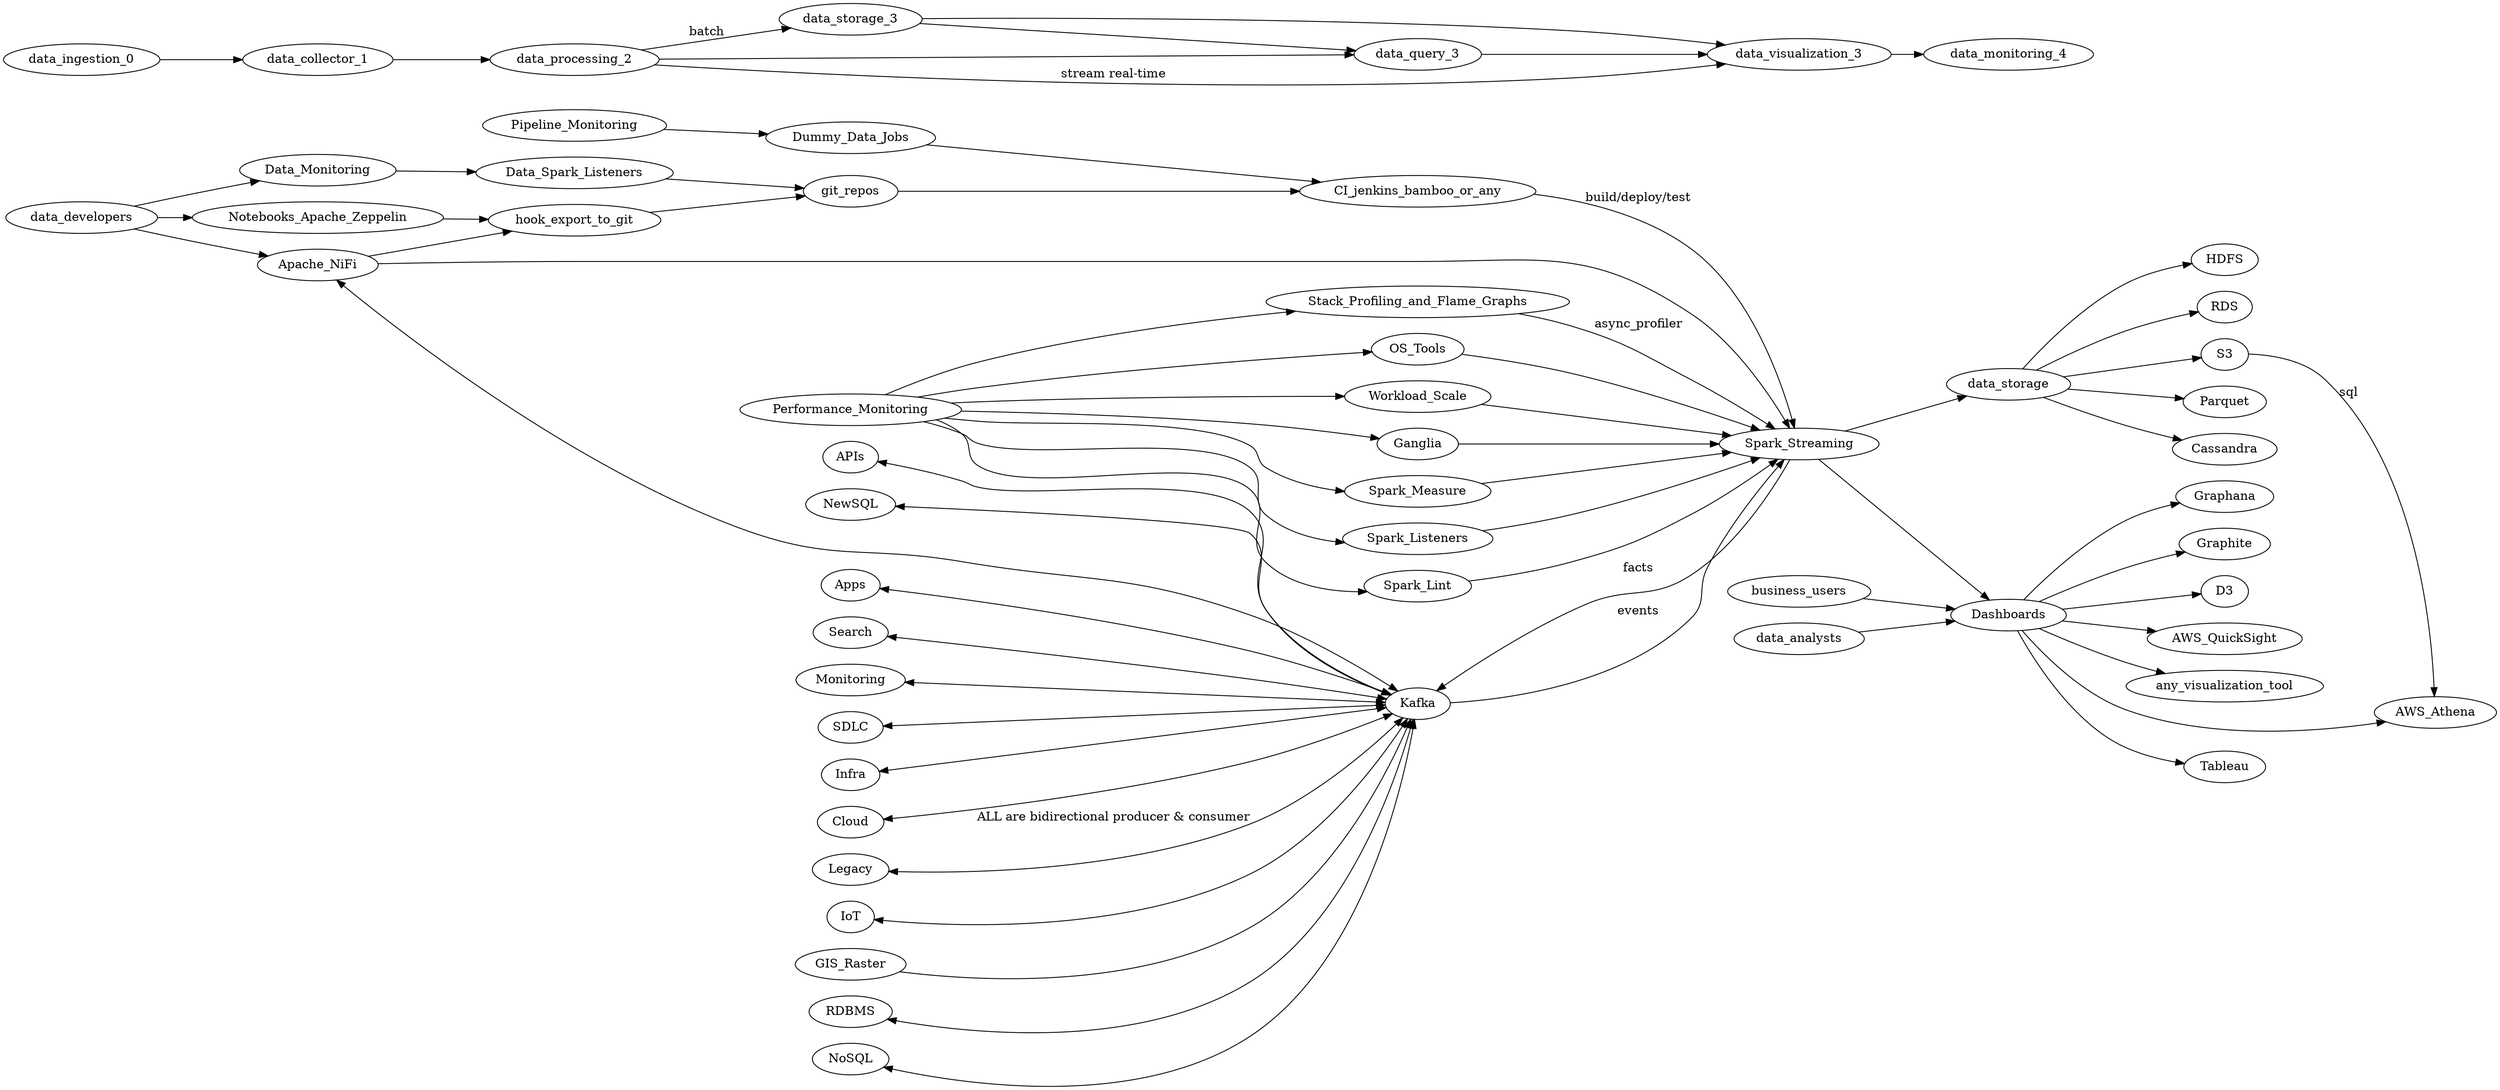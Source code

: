 digraph datapipeline {
    rankdir=LR;

    subgraph datapipeline_technical {

    #Sources - E
    APIs -> Kafka [dir="both"]

    RDBMS -> Kafka [dir="both"]
    NoSQL -> Kafka [dir="both"]
    NewSQL -> Kafka [dir="both"]
    Apps -> Kafka [dir="both"]
    Search -> Kafka [dir="both"]
    Monitoring -> Kafka [dir="both"]
    SDLC -> Kafka [dir="both"]
    Infra -> Kafka [dir="both"]
    Cloud -> Kafka [dir="both"]
    Legacy -> Kafka [dir="both" label="ALL are bidirectional producer & consumer"]
    IoT -> Kafka [dir="both"]
    GIS_Raster -> Kafka

    data_developers -> Notebooks_Apache_Zeppelin
    data_developers -> Apache_NiFi
    Notebooks_Apache_Zeppelin -> hook_export_to_git
    Apache_NiFi -> hook_export_to_git
    hook_export_to_git -> git_repos
    git_repos -> CI_jenkins_bamboo_or_any
    CI_jenkins_bamboo_or_any -> Spark_Streaming [label="build/deploy/test"]
    Apache_NiFi -> Kafka [dir="both"]
    Apache_NiFi -> Spark_Streaming


    #Hub
    Kafka -> Spark_Streaming [label="events"]
    Spark_Streaming -> Kafka [label="facts"]

    #Monitoring - M
    Data_Monitoring -> Data_Spark_Listeners
    data_developers -> Data_Monitoring
    Data_Spark_Listeners -> git_repos
    Performance_Monitoring -> Ganglia
    Performance_Monitoring -> Spark_Measure
    Performance_Monitoring -> Spark_Listeners
    Performance_Monitoring -> Spark_Lint
    Performance_Monitoring -> Stack_Profiling_and_Flame_Graphs
    Performance_Monitoring -> OS_Tools
    Performance_Monitoring -> Workload_Scale
    Stack_Profiling_and_Flame_Graphs -> Spark_Streaming [label="async_profiler"]
    Ganglia -> Spark_Streaming
    Spark_Listeners -> Spark_Streaming
    Spark_Measure -> Spark_Streaming
    Spark_Lint -> Spark_Streaming
    OS_Tools -> Spark_Streaming
    Workload_Scale -> Spark_Streaming
    Pipeline_Monitoring -> Dummy_Data_Jobs
    Dummy_Data_Jobs -> CI_jenkins_bamboo_or_any

    #Targets - L
    Spark_Streaming -> data_storage
    data_storage -> S3
    data_storage -> Parquet
    data_storage -> Cassandra
    data_storage -> HDFS
    data_storage -> RDS
    S3 -> AWS_Athena [label="sql"]
    Spark_Streaming -> Dashboards

    data_analysts -> Dashboards
    business_users -> Dashboards

    Dashboards -> Tableau
    Dashboards -> Graphana
    Dashboards -> Graphite
    Dashboards -> D3
    Dashboards -> AWS_QuickSight
    Dashboards -> AWS_Athena
    Dashboards -> any_visualization_tool


  }

  subgraph datapipeline_logical {
        data_ingestion_0 -> data_collector_1
        data_collector_1 -> data_processing_2
        data_processing_2 -> data_storage_3 [label="batch"]
        data_processing_2 -> data_query_3
        data_processing_2 -> data_visualization_3 [label="stream real-time"]
        data_storage_3 -> data_query_3
        data_query_3 -> data_visualization_3
        data_storage_3 -> data_visualization_3
        data_visualization_3 -> data_monitoring_4

  }

}
